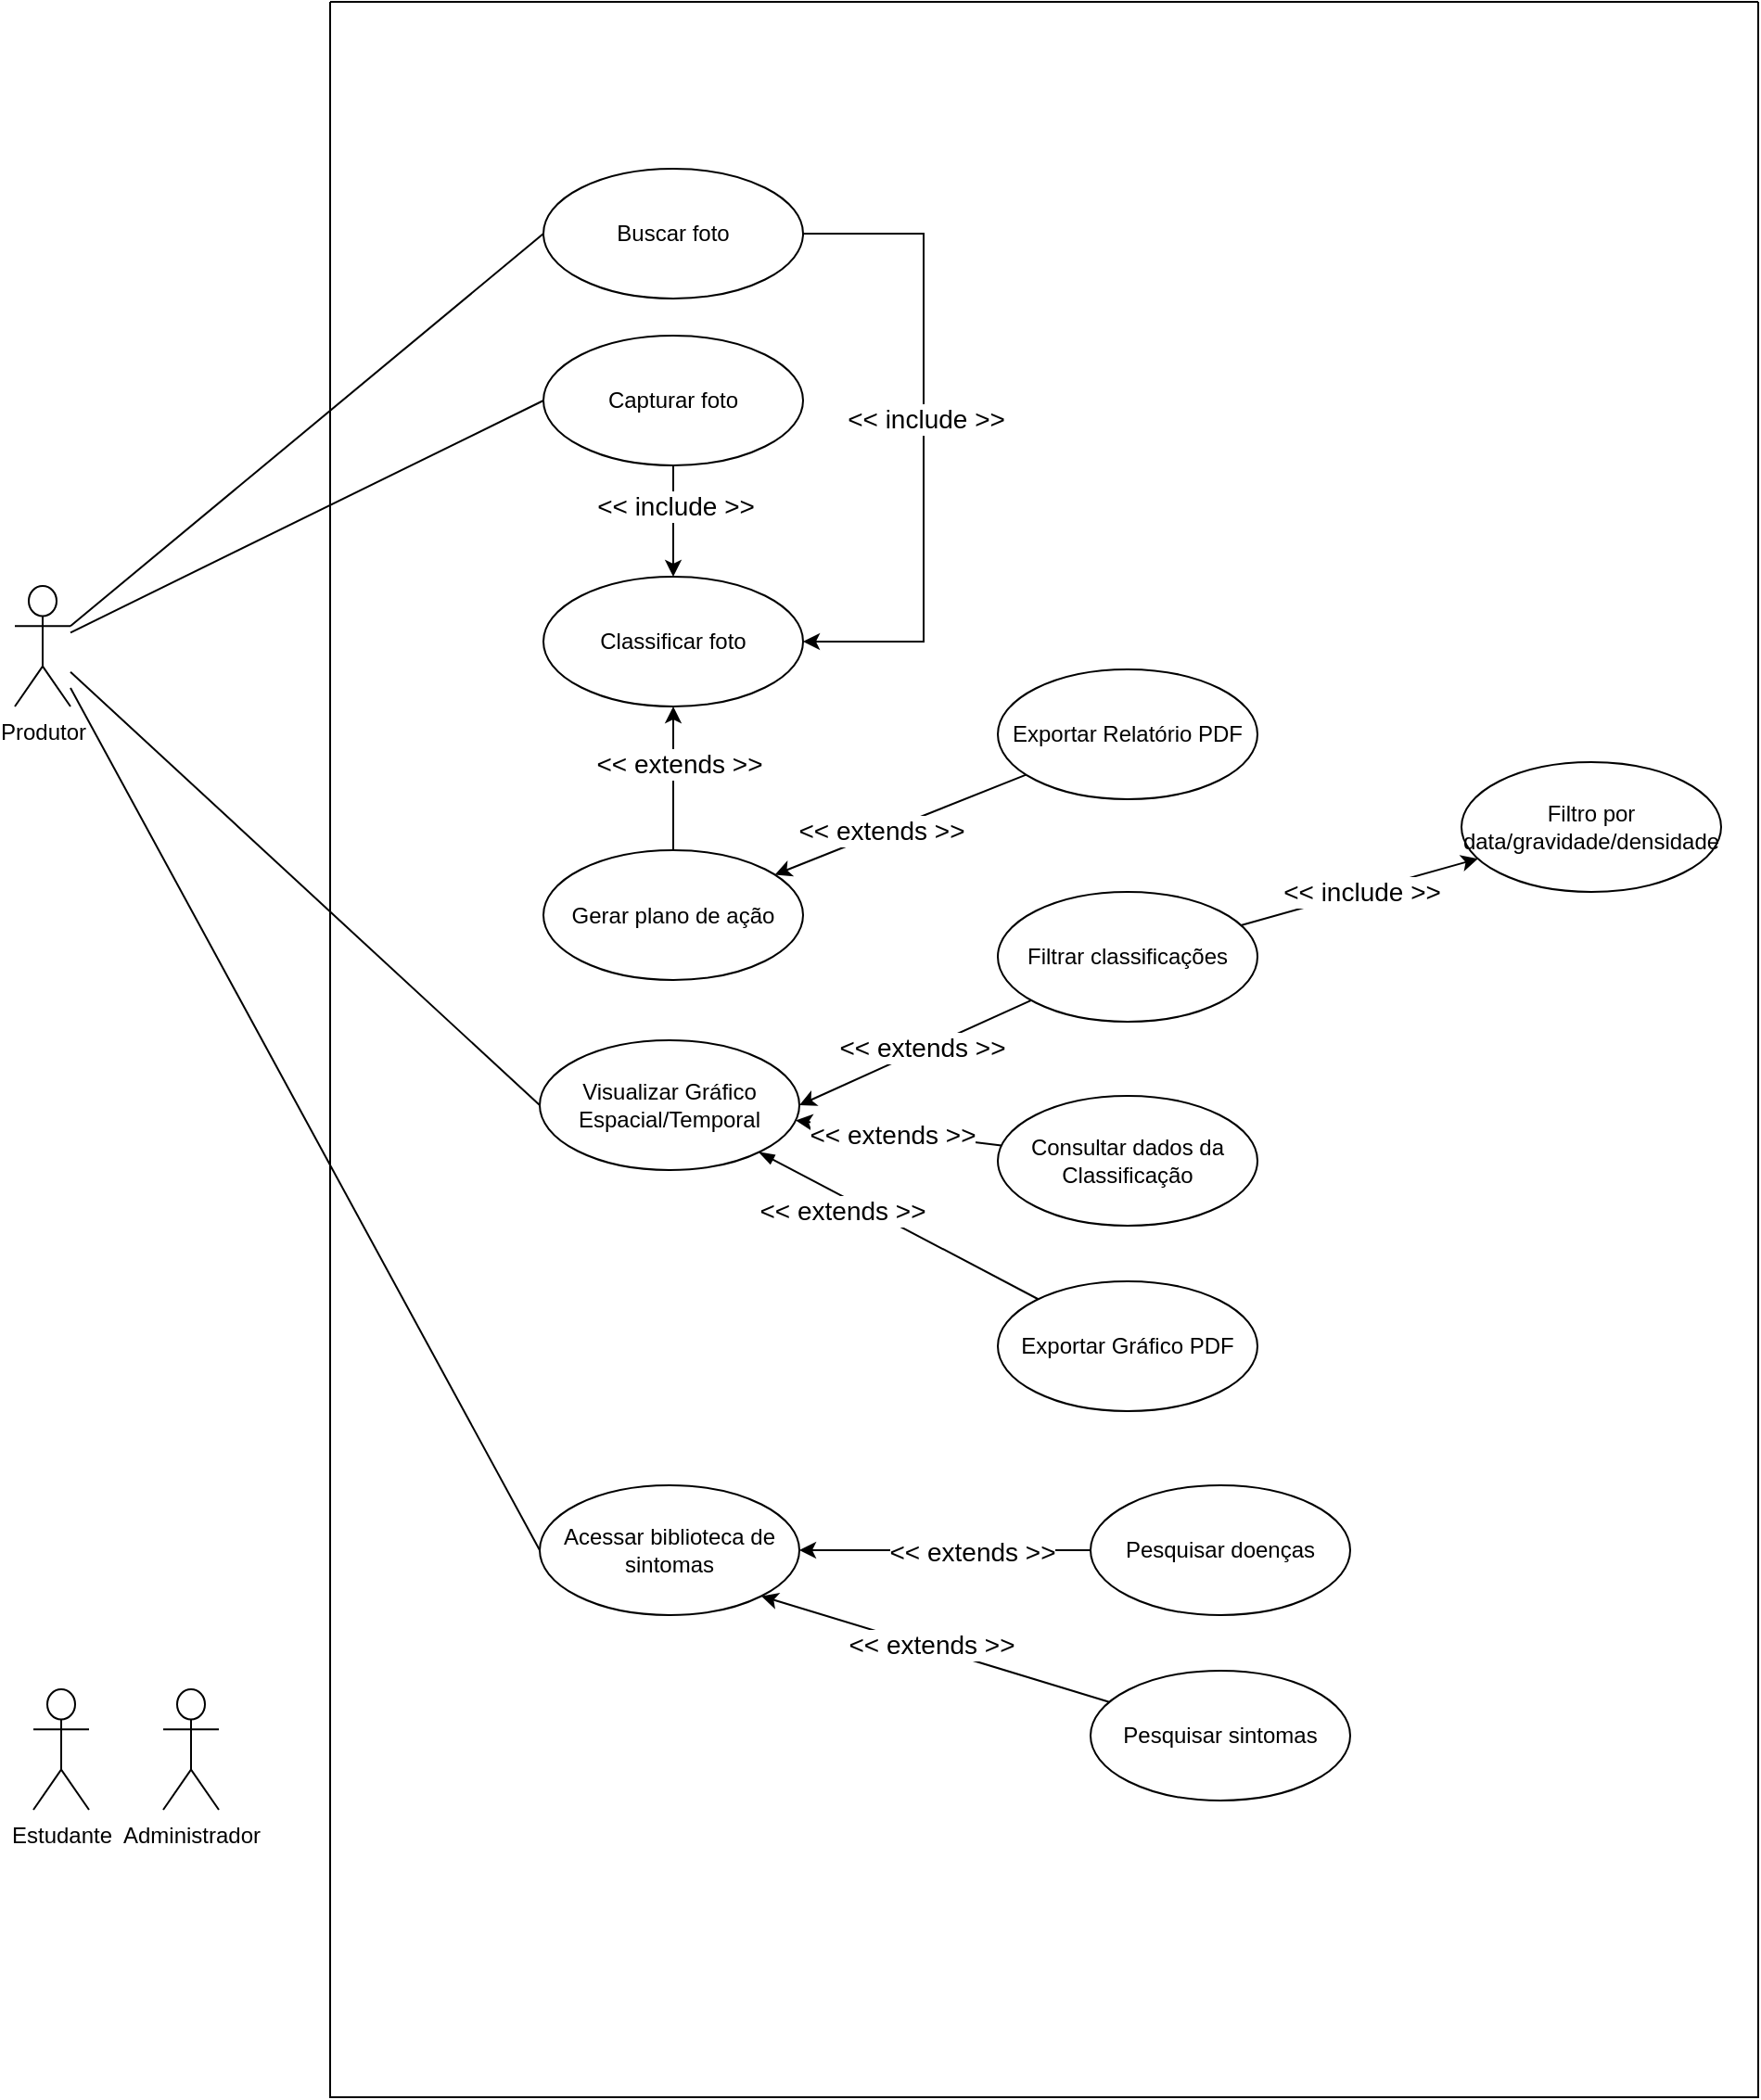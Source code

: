 <mxfile version="28.2.5">
  <diagram name="Página-1" id="2q8f5R7QNdIMXdVPFOrD">
    <mxGraphModel dx="983" dy="1705" grid="1" gridSize="10" guides="1" tooltips="1" connect="1" arrows="1" fold="1" page="1" pageScale="1" pageWidth="827" pageHeight="1169" math="0" shadow="0">
      <root>
        <mxCell id="0" />
        <mxCell id="1" parent="0" />
        <mxCell id="ub6JqPsJmsCeWxGJgpJZ-11" style="rounded=0;orthogonalLoop=1;jettySize=auto;html=1;entryX=0;entryY=0.5;entryDx=0;entryDy=0;endArrow=none;endFill=0;" edge="1" parent="1" source="GUPlHXkuvfN4wE-hsdpa-1" target="GUPlHXkuvfN4wE-hsdpa-2">
          <mxGeometry relative="1" as="geometry">
            <mxPoint x="225" y="580" as="targetPoint" />
          </mxGeometry>
        </mxCell>
        <mxCell id="ub6JqPsJmsCeWxGJgpJZ-18" style="rounded=0;orthogonalLoop=1;jettySize=auto;html=1;entryX=0;entryY=0.5;entryDx=0;entryDy=0;endArrow=none;endFill=0;" edge="1" parent="1" source="GUPlHXkuvfN4wE-hsdpa-1" target="ub6JqPsJmsCeWxGJgpJZ-1">
          <mxGeometry relative="1" as="geometry" />
        </mxCell>
        <mxCell id="GUPlHXkuvfN4wE-hsdpa-1" value="Produtor" style="shape=umlActor;verticalLabelPosition=bottom;verticalAlign=top;html=1;" parent="1" vertex="1">
          <mxGeometry x="130" y="285" width="30" height="65" as="geometry" />
        </mxCell>
        <mxCell id="GUPlHXkuvfN4wE-hsdpa-4" value="Estudante" style="shape=umlActor;verticalLabelPosition=bottom;verticalAlign=top;html=1;" parent="1" vertex="1">
          <mxGeometry x="140" y="880" width="30" height="65" as="geometry" />
        </mxCell>
        <mxCell id="GUPlHXkuvfN4wE-hsdpa-6" value="" style="swimlane;startSize=0;movable=1;resizable=1;rotatable=1;deletable=1;editable=1;locked=0;connectable=1;" parent="1" vertex="1">
          <mxGeometry x="300" y="-30" width="770" height="1130" as="geometry" />
        </mxCell>
        <mxCell id="ub6JqPsJmsCeWxGJgpJZ-7" value="" style="edgeStyle=orthogonalEdgeStyle;rounded=0;orthogonalLoop=1;jettySize=auto;html=1;" edge="1" parent="GUPlHXkuvfN4wE-hsdpa-6" source="GUPlHXkuvfN4wE-hsdpa-2" target="GUPlHXkuvfN4wE-hsdpa-7">
          <mxGeometry relative="1" as="geometry" />
        </mxCell>
        <mxCell id="ub6JqPsJmsCeWxGJgpJZ-8" value="&lt;font style=&quot;font-size: 14px;&quot;&gt;&amp;lt;&amp;lt; include &amp;gt;&amp;gt;&lt;/font&gt;" style="edgeLabel;html=1;align=center;verticalAlign=middle;resizable=0;points=[];" vertex="1" connectable="0" parent="ub6JqPsJmsCeWxGJgpJZ-7">
          <mxGeometry x="-0.267" y="1" relative="1" as="geometry">
            <mxPoint as="offset" />
          </mxGeometry>
        </mxCell>
        <mxCell id="GUPlHXkuvfN4wE-hsdpa-2" value="Capturar foto" style="ellipse;whiteSpace=wrap;html=1;movable=1;resizable=1;rotatable=1;deletable=1;editable=1;locked=0;connectable=1;" parent="GUPlHXkuvfN4wE-hsdpa-6" vertex="1">
          <mxGeometry x="115" y="180" width="140" height="70" as="geometry" />
        </mxCell>
        <mxCell id="ub6JqPsJmsCeWxGJgpJZ-9" value="" style="edgeStyle=orthogonalEdgeStyle;rounded=0;orthogonalLoop=1;jettySize=auto;html=1;startArrow=classic;startFill=1;endArrow=none;endFill=0;" edge="1" parent="GUPlHXkuvfN4wE-hsdpa-6" source="GUPlHXkuvfN4wE-hsdpa-7" target="GUPlHXkuvfN4wE-hsdpa-8">
          <mxGeometry relative="1" as="geometry" />
        </mxCell>
        <mxCell id="ub6JqPsJmsCeWxGJgpJZ-10" value="&lt;font style=&quot;font-size: 14px;&quot;&gt;&amp;lt;&amp;lt; extends &amp;gt;&amp;gt;&lt;/font&gt;" style="edgeLabel;html=1;align=center;verticalAlign=middle;resizable=0;points=[];" vertex="1" connectable="0" parent="ub6JqPsJmsCeWxGJgpJZ-9">
          <mxGeometry x="-0.2" y="3" relative="1" as="geometry">
            <mxPoint as="offset" />
          </mxGeometry>
        </mxCell>
        <mxCell id="GUPlHXkuvfN4wE-hsdpa-7" value="Classificar foto" style="ellipse;whiteSpace=wrap;html=1;" parent="GUPlHXkuvfN4wE-hsdpa-6" vertex="1">
          <mxGeometry x="115" y="310" width="140" height="70" as="geometry" />
        </mxCell>
        <mxCell id="ub6JqPsJmsCeWxGJgpJZ-16" value="" style="rounded=0;orthogonalLoop=1;jettySize=auto;html=1;endArrow=none;endFill=0;startArrow=classic;startFill=1;" edge="1" parent="GUPlHXkuvfN4wE-hsdpa-6" source="GUPlHXkuvfN4wE-hsdpa-8" target="ub6JqPsJmsCeWxGJgpJZ-2">
          <mxGeometry relative="1" as="geometry" />
        </mxCell>
        <mxCell id="ub6JqPsJmsCeWxGJgpJZ-17" value="&lt;font style=&quot;font-size: 14px;&quot;&gt;&amp;lt;&amp;lt; extends &amp;gt;&amp;gt;&lt;/font&gt;" style="edgeLabel;html=1;align=center;verticalAlign=middle;resizable=0;points=[];" vertex="1" connectable="0" parent="ub6JqPsJmsCeWxGJgpJZ-16">
          <mxGeometry x="-0.143" y="2" relative="1" as="geometry">
            <mxPoint y="1" as="offset" />
          </mxGeometry>
        </mxCell>
        <mxCell id="GUPlHXkuvfN4wE-hsdpa-8" value="Gerar plano de ação" style="ellipse;whiteSpace=wrap;html=1;" parent="GUPlHXkuvfN4wE-hsdpa-6" vertex="1">
          <mxGeometry x="115" y="457.5" width="140" height="70" as="geometry" />
        </mxCell>
        <mxCell id="ub6JqPsJmsCeWxGJgpJZ-22" value="" style="rounded=0;orthogonalLoop=1;jettySize=auto;html=1;startArrow=blockThin;startFill=1;endArrow=none;endFill=0;" edge="1" parent="GUPlHXkuvfN4wE-hsdpa-6" source="ub6JqPsJmsCeWxGJgpJZ-1" target="ub6JqPsJmsCeWxGJgpJZ-3">
          <mxGeometry relative="1" as="geometry" />
        </mxCell>
        <mxCell id="ub6JqPsJmsCeWxGJgpJZ-23" value="&lt;font style=&quot;font-size: 14px;&quot;&gt;&amp;lt;&amp;lt; extends &amp;gt;&amp;gt;&lt;/font&gt;" style="edgeLabel;html=1;align=center;verticalAlign=middle;resizable=0;points=[];" vertex="1" connectable="0" parent="ub6JqPsJmsCeWxGJgpJZ-22">
          <mxGeometry x="-0.4" y="1" relative="1" as="geometry">
            <mxPoint x="-1" y="9" as="offset" />
          </mxGeometry>
        </mxCell>
        <mxCell id="ub6JqPsJmsCeWxGJgpJZ-27" value="" style="rounded=0;orthogonalLoop=1;jettySize=auto;html=1;endArrow=none;endFill=0;startArrow=classic;startFill=1;" edge="1" parent="GUPlHXkuvfN4wE-hsdpa-6" source="ub6JqPsJmsCeWxGJgpJZ-1" target="ub6JqPsJmsCeWxGJgpJZ-26">
          <mxGeometry relative="1" as="geometry" />
        </mxCell>
        <mxCell id="ub6JqPsJmsCeWxGJgpJZ-28" value="&lt;font style=&quot;font-size: 14px;&quot;&gt;&amp;lt;&amp;lt; extends &amp;gt;&amp;gt;&lt;/font&gt;" style="edgeLabel;html=1;align=center;verticalAlign=middle;resizable=0;points=[];" vertex="1" connectable="0" parent="ub6JqPsJmsCeWxGJgpJZ-27">
          <mxGeometry x="-0.061" y="-1" relative="1" as="geometry">
            <mxPoint as="offset" />
          </mxGeometry>
        </mxCell>
        <mxCell id="ub6JqPsJmsCeWxGJgpJZ-1" value="Visualizar Gráfico Espacial/Temporal" style="ellipse;whiteSpace=wrap;html=1;" vertex="1" parent="GUPlHXkuvfN4wE-hsdpa-6">
          <mxGeometry x="113" y="560" width="140" height="70" as="geometry" />
        </mxCell>
        <mxCell id="ub6JqPsJmsCeWxGJgpJZ-2" value="Exportar Relatório PDF" style="ellipse;whiteSpace=wrap;html=1;" vertex="1" parent="GUPlHXkuvfN4wE-hsdpa-6">
          <mxGeometry x="360" y="360" width="140" height="70" as="geometry" />
        </mxCell>
        <mxCell id="ub6JqPsJmsCeWxGJgpJZ-3" value="Exportar Gráfico PDF" style="ellipse;whiteSpace=wrap;html=1;" vertex="1" parent="GUPlHXkuvfN4wE-hsdpa-6">
          <mxGeometry x="360" y="690" width="140" height="70" as="geometry" />
        </mxCell>
        <mxCell id="ub6JqPsJmsCeWxGJgpJZ-12" value="Buscar foto" style="ellipse;whiteSpace=wrap;html=1;movable=1;resizable=1;rotatable=1;deletable=1;editable=1;locked=0;connectable=1;" vertex="1" parent="GUPlHXkuvfN4wE-hsdpa-6">
          <mxGeometry x="115" y="90" width="140" height="70" as="geometry" />
        </mxCell>
        <mxCell id="ub6JqPsJmsCeWxGJgpJZ-14" value="" style="edgeStyle=orthogonalEdgeStyle;rounded=0;orthogonalLoop=1;jettySize=auto;html=1;exitX=1;exitY=0.5;exitDx=0;exitDy=0;entryX=1;entryY=0.5;entryDx=0;entryDy=0;" edge="1" parent="GUPlHXkuvfN4wE-hsdpa-6" source="ub6JqPsJmsCeWxGJgpJZ-12" target="GUPlHXkuvfN4wE-hsdpa-7">
          <mxGeometry relative="1" as="geometry">
            <mxPoint x="220" y="290" as="sourcePoint" />
            <mxPoint x="220" y="350" as="targetPoint" />
            <Array as="points">
              <mxPoint x="320" y="125" />
              <mxPoint x="320" y="345" />
            </Array>
          </mxGeometry>
        </mxCell>
        <mxCell id="ub6JqPsJmsCeWxGJgpJZ-15" value="&lt;font style=&quot;font-size: 14px;&quot;&gt;&amp;lt;&amp;lt; include &amp;gt;&amp;gt;&lt;/font&gt;" style="edgeLabel;html=1;align=center;verticalAlign=middle;resizable=0;points=[];" vertex="1" connectable="0" parent="ub6JqPsJmsCeWxGJgpJZ-14">
          <mxGeometry x="-0.267" y="1" relative="1" as="geometry">
            <mxPoint y="36" as="offset" />
          </mxGeometry>
        </mxCell>
        <mxCell id="ub6JqPsJmsCeWxGJgpJZ-24" value="Acessar biblioteca de sintomas" style="ellipse;whiteSpace=wrap;html=1;" vertex="1" parent="GUPlHXkuvfN4wE-hsdpa-6">
          <mxGeometry x="113" y="800" width="140" height="70" as="geometry" />
        </mxCell>
        <mxCell id="ub6JqPsJmsCeWxGJgpJZ-26" value="Consultar dados da Classificação" style="ellipse;whiteSpace=wrap;html=1;" vertex="1" parent="GUPlHXkuvfN4wE-hsdpa-6">
          <mxGeometry x="360" y="590" width="140" height="70" as="geometry" />
        </mxCell>
        <mxCell id="ub6JqPsJmsCeWxGJgpJZ-30" style="rounded=0;orthogonalLoop=1;jettySize=auto;html=1;entryX=1;entryY=0.5;entryDx=0;entryDy=0;" edge="1" parent="GUPlHXkuvfN4wE-hsdpa-6" source="ub6JqPsJmsCeWxGJgpJZ-29" target="ub6JqPsJmsCeWxGJgpJZ-1">
          <mxGeometry relative="1" as="geometry" />
        </mxCell>
        <mxCell id="ub6JqPsJmsCeWxGJgpJZ-31" value="&lt;font style=&quot;font-size: 14px;&quot;&gt;&amp;lt;&amp;lt; extends &amp;gt;&amp;gt;&lt;/font&gt;" style="edgeLabel;html=1;align=center;verticalAlign=middle;resizable=0;points=[];" vertex="1" connectable="0" parent="ub6JqPsJmsCeWxGJgpJZ-30">
          <mxGeometry x="-0.059" y="-1" relative="1" as="geometry">
            <mxPoint as="offset" />
          </mxGeometry>
        </mxCell>
        <mxCell id="ub6JqPsJmsCeWxGJgpJZ-45" value="" style="rounded=0;orthogonalLoop=1;jettySize=auto;html=1;" edge="1" parent="GUPlHXkuvfN4wE-hsdpa-6" source="ub6JqPsJmsCeWxGJgpJZ-29" target="ub6JqPsJmsCeWxGJgpJZ-44">
          <mxGeometry relative="1" as="geometry" />
        </mxCell>
        <mxCell id="ub6JqPsJmsCeWxGJgpJZ-46" value="&lt;font style=&quot;font-size: 14px;&quot;&gt;&amp;lt;&amp;lt; include &amp;gt;&amp;gt;&lt;/font&gt;" style="edgeLabel;html=1;align=center;verticalAlign=middle;resizable=0;points=[];" vertex="1" connectable="0" parent="ub6JqPsJmsCeWxGJgpJZ-45">
          <mxGeometry x="0.011" relative="1" as="geometry">
            <mxPoint as="offset" />
          </mxGeometry>
        </mxCell>
        <mxCell id="ub6JqPsJmsCeWxGJgpJZ-29" value="Filtrar classificações" style="ellipse;whiteSpace=wrap;html=1;" vertex="1" parent="GUPlHXkuvfN4wE-hsdpa-6">
          <mxGeometry x="360" y="480" width="140" height="70" as="geometry" />
        </mxCell>
        <mxCell id="ub6JqPsJmsCeWxGJgpJZ-33" style="rounded=0;orthogonalLoop=1;jettySize=auto;html=1;" edge="1" parent="GUPlHXkuvfN4wE-hsdpa-6" source="ub6JqPsJmsCeWxGJgpJZ-32" target="ub6JqPsJmsCeWxGJgpJZ-24">
          <mxGeometry relative="1" as="geometry" />
        </mxCell>
        <mxCell id="ub6JqPsJmsCeWxGJgpJZ-35" value="&lt;font style=&quot;font-size: 14px;&quot;&gt;&amp;lt;&amp;lt; extends &amp;gt;&amp;gt;&lt;/font&gt;" style="edgeLabel;html=1;align=center;verticalAlign=middle;resizable=0;points=[];" vertex="1" connectable="0" parent="ub6JqPsJmsCeWxGJgpJZ-33">
          <mxGeometry x="-0.185" y="1" relative="1" as="geometry">
            <mxPoint as="offset" />
          </mxGeometry>
        </mxCell>
        <mxCell id="ub6JqPsJmsCeWxGJgpJZ-32" value="Pesquisar doenças" style="ellipse;whiteSpace=wrap;html=1;" vertex="1" parent="GUPlHXkuvfN4wE-hsdpa-6">
          <mxGeometry x="410" y="800" width="140" height="70" as="geometry" />
        </mxCell>
        <mxCell id="ub6JqPsJmsCeWxGJgpJZ-37" style="rounded=0;orthogonalLoop=1;jettySize=auto;html=1;entryX=1;entryY=1;entryDx=0;entryDy=0;" edge="1" parent="GUPlHXkuvfN4wE-hsdpa-6" source="ub6JqPsJmsCeWxGJgpJZ-36" target="ub6JqPsJmsCeWxGJgpJZ-24">
          <mxGeometry relative="1" as="geometry">
            <mxPoint x="260" y="980" as="targetPoint" />
          </mxGeometry>
        </mxCell>
        <mxCell id="ub6JqPsJmsCeWxGJgpJZ-38" value="&lt;font style=&quot;font-size: 14px;&quot;&gt;&amp;lt;&amp;lt; extends &amp;gt;&amp;gt;&lt;/font&gt;" style="edgeLabel;html=1;align=center;verticalAlign=middle;resizable=0;points=[];" vertex="1" connectable="0" parent="ub6JqPsJmsCeWxGJgpJZ-37">
          <mxGeometry x="0.033" y="-2" relative="1" as="geometry">
            <mxPoint as="offset" />
          </mxGeometry>
        </mxCell>
        <mxCell id="ub6JqPsJmsCeWxGJgpJZ-36" value="Pesquisar sintomas" style="ellipse;whiteSpace=wrap;html=1;" vertex="1" parent="GUPlHXkuvfN4wE-hsdpa-6">
          <mxGeometry x="410" y="900" width="140" height="70" as="geometry" />
        </mxCell>
        <mxCell id="ub6JqPsJmsCeWxGJgpJZ-44" value="Filtro por data/gravidade/densidade" style="ellipse;whiteSpace=wrap;html=1;" vertex="1" parent="GUPlHXkuvfN4wE-hsdpa-6">
          <mxGeometry x="610" y="410" width="140" height="70" as="geometry" />
        </mxCell>
        <mxCell id="GUPlHXkuvfN4wE-hsdpa-5" value="Administrador" style="shape=umlActor;verticalLabelPosition=bottom;verticalAlign=top;html=1;" parent="1" vertex="1">
          <mxGeometry x="210" y="880" width="30" height="65" as="geometry" />
        </mxCell>
        <mxCell id="ub6JqPsJmsCeWxGJgpJZ-13" style="rounded=0;orthogonalLoop=1;jettySize=auto;html=1;entryX=0;entryY=0.5;entryDx=0;entryDy=0;endArrow=none;endFill=0;exitX=1;exitY=0.333;exitDx=0;exitDy=0;exitPerimeter=0;" edge="1" parent="1" source="GUPlHXkuvfN4wE-hsdpa-1" target="ub6JqPsJmsCeWxGJgpJZ-12">
          <mxGeometry relative="1" as="geometry">
            <mxPoint x="430" y="315" as="sourcePoint" />
            <mxPoint x="675" y="190" as="targetPoint" />
          </mxGeometry>
        </mxCell>
        <mxCell id="ub6JqPsJmsCeWxGJgpJZ-25" style="rounded=0;orthogonalLoop=1;jettySize=auto;html=1;entryX=0;entryY=0.5;entryDx=0;entryDy=0;endArrow=none;endFill=0;" edge="1" parent="1" target="ub6JqPsJmsCeWxGJgpJZ-24">
          <mxGeometry relative="1" as="geometry">
            <mxPoint x="160" y="340" as="sourcePoint" />
            <mxPoint x="415" y="669" as="targetPoint" />
          </mxGeometry>
        </mxCell>
      </root>
    </mxGraphModel>
  </diagram>
</mxfile>
